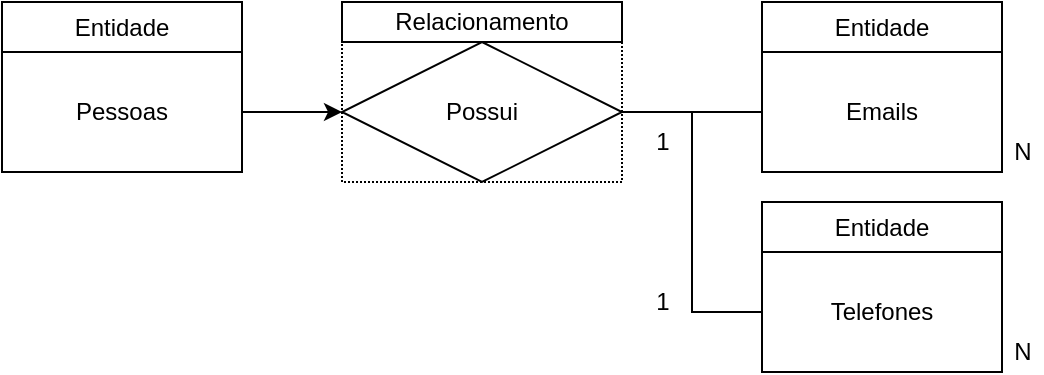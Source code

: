 <mxfile version="14.1.8" type="device"><diagram id="UzwfcoGWtlk6J4LMGT1N" name="Page-1"><mxGraphModel dx="1035" dy="602" grid="1" gridSize="10" guides="1" tooltips="1" connect="1" arrows="1" fold="1" page="1" pageScale="1" pageWidth="827" pageHeight="1169" math="0" shadow="0"><root><mxCell id="0"/><mxCell id="1" parent="0"/><mxCell id="JstMNfasvOA2oQr6OqKC-4" style="edgeStyle=orthogonalEdgeStyle;rounded=0;orthogonalLoop=1;jettySize=auto;html=1;entryX=0;entryY=0.5;entryDx=0;entryDy=0;endArrow=none;endFill=0;" edge="1" parent="1" source="B7ip59DOkVlVwJYfJz16-75" target="r_DNCuTOb3RcJ7qRedjI-4"><mxGeometry relative="1" as="geometry"/></mxCell><mxCell id="B7ip59DOkVlVwJYfJz16-75" value="" style="whiteSpace=wrap;html=1;dashed=1;dashPattern=1 1;" parent="1" vertex="1"><mxGeometry x="170" y="20" width="140" height="70" as="geometry"/></mxCell><mxCell id="B7ip59DOkVlVwJYfJz16-11" style="edgeStyle=orthogonalEdgeStyle;rounded=0;orthogonalLoop=1;jettySize=auto;html=1;" parent="1" source="B7ip59DOkVlVwJYfJz16-12" target="B7ip59DOkVlVwJYfJz16-15" edge="1"><mxGeometry relative="1" as="geometry"/></mxCell><mxCell id="B7ip59DOkVlVwJYfJz16-12" value="Pessoas" style="whiteSpace=wrap;html=1;" parent="1" vertex="1"><mxGeometry y="25" width="120" height="60" as="geometry"/></mxCell><mxCell id="B7ip59DOkVlVwJYfJz16-15" value="Possui" style="rhombus;whiteSpace=wrap;html=1;" parent="1" vertex="1"><mxGeometry x="170" y="20" width="140" height="70" as="geometry"/></mxCell><mxCell id="B7ip59DOkVlVwJYfJz16-72" value="Entidade" style="whiteSpace=wrap;html=1;" parent="1" vertex="1"><mxGeometry width="120" height="25" as="geometry"/></mxCell><mxCell id="B7ip59DOkVlVwJYfJz16-74" value="Relacionamento" style="whiteSpace=wrap;html=1;" parent="1" vertex="1"><mxGeometry x="170" width="140" height="20" as="geometry"/></mxCell><mxCell id="JstMNfasvOA2oQr6OqKC-5" style="rounded=0;orthogonalLoop=1;jettySize=auto;html=1;entryX=1;entryY=0.5;entryDx=0;entryDy=0;startArrow=none;startFill=0;endArrow=none;endFill=0;" edge="1" parent="1" source="r_DNCuTOb3RcJ7qRedjI-1" target="B7ip59DOkVlVwJYfJz16-15"><mxGeometry relative="1" as="geometry"/></mxCell><mxCell id="r_DNCuTOb3RcJ7qRedjI-1" value="Emails" style="whiteSpace=wrap;html=1;" parent="1" vertex="1"><mxGeometry x="380" y="25" width="120" height="60" as="geometry"/></mxCell><mxCell id="r_DNCuTOb3RcJ7qRedjI-2" value="N" style="text;html=1;align=center;verticalAlign=middle;resizable=0;points=[];autosize=1;" parent="1" vertex="1"><mxGeometry x="500" y="65" width="20" height="20" as="geometry"/></mxCell><mxCell id="r_DNCuTOb3RcJ7qRedjI-3" value="Entidade" style="whiteSpace=wrap;html=1;" parent="1" vertex="1"><mxGeometry x="380" width="120" height="25" as="geometry"/></mxCell><mxCell id="r_DNCuTOb3RcJ7qRedjI-4" value="Telefones" style="whiteSpace=wrap;html=1;" parent="1" vertex="1"><mxGeometry x="380" y="125" width="120" height="60" as="geometry"/></mxCell><mxCell id="r_DNCuTOb3RcJ7qRedjI-5" value="N" style="text;html=1;align=center;verticalAlign=middle;resizable=0;points=[];autosize=1;" parent="1" vertex="1"><mxGeometry x="500" y="165" width="20" height="20" as="geometry"/></mxCell><mxCell id="r_DNCuTOb3RcJ7qRedjI-6" value="Entidade" style="whiteSpace=wrap;html=1;" parent="1" vertex="1"><mxGeometry x="380" y="100" width="120" height="25" as="geometry"/></mxCell><mxCell id="JstMNfasvOA2oQr6OqKC-1" value="1" style="text;html=1;align=center;verticalAlign=middle;resizable=0;points=[];autosize=1;" vertex="1" parent="1"><mxGeometry x="320" y="140" width="20" height="20" as="geometry"/></mxCell><mxCell id="JstMNfasvOA2oQr6OqKC-2" value="1" style="text;html=1;align=center;verticalAlign=middle;resizable=0;points=[];autosize=1;" vertex="1" parent="1"><mxGeometry x="320" y="60" width="20" height="20" as="geometry"/></mxCell></root></mxGraphModel></diagram></mxfile>